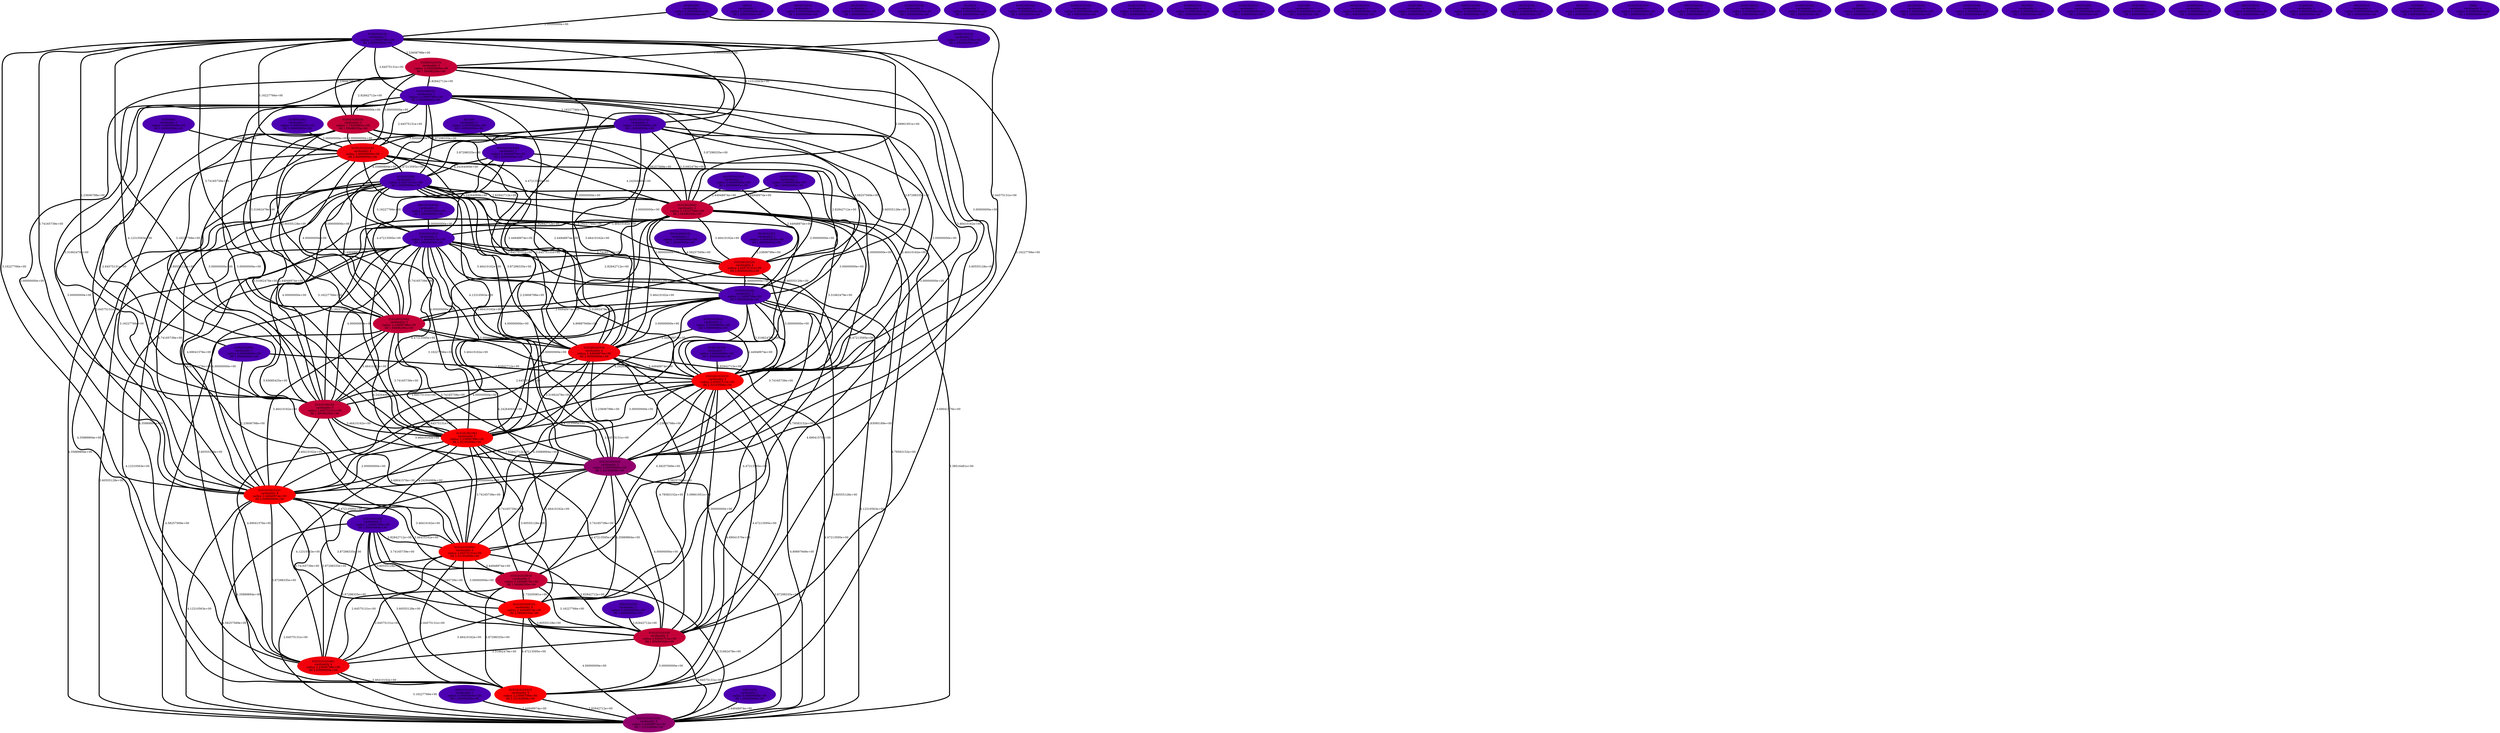graph lympho {
    edge[style=solid, penwidth="5", labeldistance="10"]
    010100100101 [label="010100100101\ncardinality 4\nradius 2.64575131e+00\nlfd 2.00000000e+00", color="#F2000C", style="filled"]
    010010100101 [label="010010100101\ncardinality 3\nradius 1.73205081e+00\nlfd 1.58496250e+00", color="#C50039", style="filled"]
    01010010001 [label="01010010001\ncardinality 3\nradius 3.16227766e+00\nlfd 1.58496250e+00", color="#C50039", style="filled"]
    00010 [label="00010\ncardinality 1\nradius 0.00000000e+00\nlfd 1.00000000e+00", color="#4D00B1", style="filled"]
    0010101010 [label="0010101010\ncardinality 1\nradius 0.00000000e+00\nlfd 1.00000000e+00", color="#4D00B1", style="filled"]
    01010010010 [label="01010010010\ncardinality 2\nradius 2.44948974e+00\nlfd 1.00000000e+00", color="#4D00B1", style="filled"]
    000101010101 [label="000101010101\ncardinality 2\nradius 1.41421356e+00\nlfd 1.00000000e+00", color="#4D00B1", style="filled"]
    010001001 [label="010001001\ncardinality 1\nradius 0.00000000e+00\nlfd 1.00000000e+00", color="#4D00B1", style="filled"]
    001010010 [label="001010010\ncardinality 1\nradius 0.00000000e+00\nlfd 1.00000000e+00", color="#4D00B1", style="filled"]
    01001010100 [label="01001010100\ncardinality 1\nradius 0.00000000e+00\nlfd 1.00000000e+00", color="#4D00B1", style="filled"]
    01001010010 [label="01001010010\ncardinality 1\nradius 0.00000000e+00\nlfd 1.00000000e+00", color="#4D00B1", style="filled"]
    0010010 [label="0010010\ncardinality 1\nradius 0.00000000e+00\nlfd 1.00000000e+00", color="#4D00B1", style="filled"]
    01001001001 [label="01001001001\ncardinality 1\nradius 0.00000000e+00\nlfd 1.00000000e+00", color="#4D00B1", style="filled"]
    010010101001 [label="010010101001\ncardinality 1\nradius 0.00000000e+00\nlfd 1.00000000e+00", color="#4D00B1", style="filled"]
    0100101000 [label="0100101000\ncardinality 1\nradius 0.00000000e+00\nlfd 1.00000000e+00", color="#4D00B1", style="filled"]
    01010100100 [label="01010100100\ncardinality 3\nradius 2.64575131e+00\nlfd 1.58496250e+00", color="#C50039", style="filled"]
    0100001010 [label="0100001010\ncardinality 1\nradius 0.00000000e+00\nlfd 1.00000000e+00", color="#4D00B1", style="filled"]
    01001001010 [label="01001001010\ncardinality 1\nradius 0.00000000e+00\nlfd 1.00000000e+00", color="#4D00B1", style="filled"]
    01010101000 [label="01010101000\ncardinality 2\nradius 2.23606798e+00\nlfd 1.00000000e+00", color="#4D00B1", style="filled"]
    0101010001 [label="0101010001\ncardinality 1\nradius 0.00000000e+00\nlfd 1.00000000e+00", color="#4D00B1", style="filled"]
    010100101001 [label="010100101001\ncardinality 3\nradius 2.23606798e+00\nlfd 1.58496250e+00", color="#C50039", style="filled"]
    0101000 [label="0101000\ncardinality 1\nradius 0.00000000e+00\nlfd 1.00000000e+00", color="#4D00B1", style="filled"]
    010001010101 [label="010001010101\ncardinality 3\nradius 2.00000000e+00\nlfd 1.58496250e+00", color="#C50039", style="filled"]
    01010101010101 [label="01010101010101\ncardinality 5\nradius 2.44948974e+00\nlfd 1.32192809e+00", color="#92006C", style="filled"]
    00101001010 [label="00101001010\ncardinality 1\nradius 0.00000000e+00\nlfd 1.00000000e+00", color="#4D00B1", style="filled"]
    01001010001 [label="01001010001\ncardinality 1\nradius 0.00000000e+00\nlfd 1.00000000e+00", color="#4D00B1", style="filled"]
    01001000 [label="01001000\ncardinality 1\nradius 0.00000000e+00\nlfd 1.00000000e+00", color="#4D00B1", style="filled"]
    00010101001 [label="00010101001\ncardinality 1\nradius 0.00000000e+00\nlfd 1.00000000e+00", color="#4D00B1", style="filled"]
    001010100 [label="001010100\ncardinality 1\nradius 0.00000000e+00\nlfd 1.00000000e+00", color="#4D00B1", style="filled"]
    0010100 [label="0010100\ncardinality 1\nradius 0.00000000e+00\nlfd 1.00000000e+00", color="#4D00B1", style="filled"]
    0100001001 [label="0100001001\ncardinality 1\nradius 0.00000000e+00\nlfd 1.00000000e+00", color="#4D00B1", style="filled"]
    010010101010 [label="010010101010\ncardinality 1\nradius 0.00000000e+00\nlfd 1.00000000e+00", color="#4D00B1", style="filled"]
    01000101010 [label="01000101010\ncardinality 2\nradius 1.41421356e+00\nlfd 1.00000000e+00", color="#4D00B1", style="filled"]
    010101010001 [label="010101010001\ncardinality 5\nradius 2.64575131e+00\nlfd 2.32192809e+00", color="#FC0002", style="filled"]
    00010100101 [label="00010100101\ncardinality 1\nradius 0.00000000e+00\nlfd 1.00000000e+00", color="#4D00B1", style="filled"]
    0001010100 [label="0001010100\ncardinality 1\nradius 0.00000000e+00\nlfd 1.00000000e+00", color="#4D00B1", style="filled"]
    010101010010 [label="010101010010\ncardinality 3\nradius 2.44948974e+00\nlfd 1.58496250e+00", color="#C50039", style="filled"]
    01001000101 [label="01001000101\ncardinality 2\nradius 2.23606798e+00\nlfd 1.00000000e+00", color="#4D00B1", style="filled"]
    01010010100 [label="01010010100\ncardinality 2\nradius 2.23606798e+00\nlfd 1.00000000e+00", color="#4D00B1", style="filled"]
    001000 [label="001000\ncardinality 1\nradius 0.00000000e+00\nlfd 1.00000000e+00", color="#4D00B1", style="filled"]
    0100100010 [label="0100100010\ncardinality 1\nradius 0.00000000e+00\nlfd 1.00000000e+00", color="#4D00B1", style="filled"]
    01000101001 [label="01000101001\ncardinality 1\nradius 0.00000000e+00\nlfd 1.00000000e+00", color="#4D00B1", style="filled"]
    0100101010101 [label="0100101010101\ncardinality 4\nradius 2.00000000e+00\nlfd 2.00000000e+00", color="#F2000C", style="filled"]
    00001 [label="00001\ncardinality 1\nradius 0.00000000e+00\nlfd 1.00000000e+00", color="#4D00B1", style="filled"]
    0010010101 [label="0010010101\ncardinality 1\nradius 0.00000000e+00\nlfd 1.00000000e+00", color="#4D00B1", style="filled"]
    0100010100 [label="0100010100\ncardinality 1\nradius 0.00000000e+00\nlfd 1.00000000e+00", color="#4D00B1", style="filled"]
    001010010101 [label="001010010101\ncardinality 2\nradius 2.00000000e+00\nlfd 1.00000000e+00", color="#4D00B1", style="filled"]
    0010001 [label="0010001\ncardinality 1\nradius 0.00000000e+00\nlfd 1.00000000e+00", color="#4D00B1", style="filled"]
    010101000 [label="010101000\ncardinality 1\nradius 0.00000000e+00\nlfd 1.00000000e+00", color="#4D00B1", style="filled"]
    010010010101 [label="010010010101\ncardinality 2\nradius 2.00000000e+00\nlfd 1.00000000e+00", color="#4D00B1", style="filled"]
    00010101010 [label="00010101010\ncardinality 1\nradius 0.00000000e+00\nlfd 1.00000000e+00", color="#4D00B1", style="filled"]
    001010101010 [label="001010101010\ncardinality 1\nradius 0.00000000e+00\nlfd 1.00000000e+00", color="#4D00B1", style="filled"]
    010100101010 [label="010100101010\ncardinality 4\nradius 2.44948974e+00\nlfd 2.00000000e+00", color="#F2000C", style="filled"]
    0010101010101 [label="0010101010101\ncardinality 2\nradius 2.44948974e+00\nlfd 1.00000000e+00", color="#4D00B1", style="filled"]
    0100100100 [label="0100100100\ncardinality 1\nradius 0.00000000e+00\nlfd 1.00000000e+00", color="#4D00B1", style="filled"]
    0101001000 [label="0101001000\ncardinality 2\nradius 2.64575131e+00\nlfd 1.00000000e+00", color="#4D00B1", style="filled"]
    0101010100101 [label="0101010100101\ncardinality 6\nradius 2.44948974e+00\nlfd 2.58496250e+00", color="#FE0000", style="filled"]
    0101010010101 [label="0101010010101\ncardinality 8\nradius 2.44948974e+00\nlfd 3.00000000e+00", color="#FE0000", style="filled"]
    00010100 [label="00010100\ncardinality 1\nradius 0.00000000e+00\nlfd 1.00000000e+00", color="#4D00B1", style="filled"]
    01010001 [label="01010001\ncardinality 1\nradius 0.00000000e+00\nlfd 1.00000000e+00", color="#4D00B1", style="filled"]
    010000100 [label="010000100\ncardinality 1\nradius 0.00000000e+00\nlfd 1.00000000e+00", color="#4D00B1", style="filled"]
    010101001010 [label="010101001010\ncardinality 5\nradius 2.00000000e+00\nlfd 1.32192809e+00", color="#92006C", style="filled"]
    01000001 [label="01000001\ncardinality 1\nradius 0.00000000e+00\nlfd 1.00000000e+00", color="#4D00B1", style="filled"]
    0101010101010 [label="0101010101010\ncardinality 5\nradius 2.23606798e+00\nlfd 2.32192809e+00", color="#FC0002", style="filled"]
    010101010100 [label="010101010100\ncardinality 3\nradius 2.82842712e+00\nlfd 1.58496250e+00", color="#C50039", style="filled"]
    0001010010 [label="0001010010\ncardinality 1\nradius 0.00000000e+00\nlfd 1.00000000e+00", color="#4D00B1", style="filled"]
    0101010101001 [label="0101010101001\ncardinality 4\nradius 2.23606798e+00\nlfd 2.00000000e+00", color="#F2000C", style="filled"]
    01000100 [label="01000100\ncardinality 1\nradius 0.00000000e+00\nlfd 1.00000000e+00", color="#4D00B1", style="filled"]
    0101001010101 [label="0101001010101\ncardinality 5\nradius 2.82842712e+00\nlfd 2.32192809e+00", color="#FC0002", style="filled"]
    001001010 [label="001001010\ncardinality 1\nradius 0.00000000e+00\nlfd 1.00000000e+00", color="#4D00B1", style="filled"]
    01000010101 [label="01000010101\ncardinality 2\nradius 2.23606798e+00\nlfd 1.00000000e+00", color="#4D00B1", style="filled"]
    0010101001 [label="0010101001\ncardinality 1\nradius 0.00000000e+00\nlfd 1.00000000e+00", color="#4D00B1", style="filled"]
    010101001001 [label="010101001001\ncardinality 5\nradius 2.23606798e+00\nlfd 2.32192809e+00", color="#FC0002", style="filled"]
    0100000 [label="0100000\ncardinality 1\nradius 0.00000000e+00\nlfd 1.00000000e+00", color="#4D00B1", style="filled"]
    0000 [label="0000\ncardinality 1\nradius 0.00000000e+00\nlfd 1.00000000e+00", color="#4D00B1", style="filled"]
    010010100101 -- 010101001010 [label="2.23606798e+00"]
    01001000101 -- 01010100100 [label="3.31662479e+00"]
    0100101010101 -- 010101001001 [label="3.16227766e+00"]
    0010101010101 -- 01010010001 [label="4.24264069e+00"]
    01001010010 -- 0101001010101 [label="2.44948974e+00"]
    01000001 -- 0100101010101 [label="1.73205081e+00"]
    0101010010101 -- 0101010100101 [label="3.87298335e+00"]
    010101010010 -- 010101010100 [label="3.16227766e+00"]
    010101010010 -- 0101010100101 [label="1.73205081e+00"]
    0101010010101 -- 01010101000 [label="4.47213595e+00"]
    01010100100 -- 0101010010101 [label="3.46410162e+00"]
    01010010001 -- 010100101001 [label="2.82842712e+00"]
    010100101010 -- 0101010010101 [label="2.64575131e+00"]
    010100101001 -- 0101010010101 [label="3.46410162e+00"]
    010001010101 -- 0101001010101 [label="3.46410162e+00"]
    01010101000 -- 010101010010 [label="3.74165739e+00"]
    01000010101 -- 01001010001 [label="2.23606798e+00"]
    0101010101001 -- 01010101010101 [label="3.16227766e+00"]
    01001000101 -- 0101010010101 [label="3.00000000e+00"]
    01010010010 -- 010101001001 [label="4.47213595e+00"]
    0100101010101 -- 010100101010 [label="2.64575131e+00"]
    0101010100101 -- 010101010100 [label="3.60555128e+00"]
    01001000101 -- 010010010101 [label="3.16227766e+00"]
    01010010001 -- 010101010100 [label="5.83095189e+00"]
    010101010001 -- 010101010100 [label="2.82842712e+00"]
    001010101010 -- 01010010001 [label="2.44948974e+00"]
    01010010100 -- 010101010001 [label="4.47213595e+00"]
    0101010100101 -- 0101010101001 [label="3.46410162e+00"]
    010101001010 -- 0101010101001 [label="3.87298335e+00"]
    01010010001 -- 010101001010 [label="4.47213595e+00"]
    001010101010 -- 010100100101 [label="2.44948974e+00"]
    0101001010101 -- 010101010010 [label="4.58257569e+00"]
    01001010010 -- 010100101010 [label="2.44948974e+00"]
    010001010101 -- 0100101010101 [label="3.00000000e+00"]
    010001010101 -- 010010100101 [label="2.82842712e+00"]
    01001000101 -- 010101001001 [label="3.00000000e+00"]
    010101001001 -- 0101010010101 [label="2.00000000e+00"]
    01001000101 -- 01010010001 [label="3.87298335e+00"]
    01010010001 -- 010100101010 [label="3.60555128e+00"]
    010010010101 -- 01010100100 [label="3.00000000e+00"]
    010101001001 -- 01010101000 [label="4.24264069e+00"]
    01010010001 -- 010101010001 [label="5.65685425e+00"]
    01001000101 -- 01010010010 [label="4.35889894e+00"]
    01000010101 -- 010101001010 [label="3.16227766e+00"]
    010101001010 -- 010101010100 [label="4.00000000e+00"]
    0100001001 -- 0100101010101 [label="2.00000000e+00"]
    01010010010 -- 01010101010101 [label="3.60555128e+00"]
    0100101010101 -- 010100101001 [label="4.00000000e+00"]
    01000010101 -- 01010100100 [label="3.74165739e+00"]
    0101001000 -- 010100101001 [label="2.44948974e+00"]
    0100101010101 -- 0101001000 [label="4.47213595e+00"]
    01000010101 -- 0100101010101 [label="3.16227766e+00"]
    0101001000 -- 010101001001 [label="4.00000000e+00"]
    01000010101 -- 010010100101 [label="2.23606798e+00"]
    0101010001 -- 01010010100 [label="2.00000000e+00"]
    0100101010101 -- 01010010001 [label="4.47213595e+00"]
    000101010101 -- 01010010010 [label="3.00000000e+00"]
    01010010010 -- 010100101010 [label="4.12310563e+00"]
    01010010010 -- 010101010001 [label="4.24264069e+00"]
    01010100100 -- 010101001010 [label="3.46410162e+00"]
    01001000101 -- 0101001010101 [label="2.00000000e+00"]
    010101010010 -- 0101010101010 [label="3.87298335e+00"]
    0101010010101 -- 010101010001 [label="3.46410162e+00"]
    01010010010 -- 0101010100101 [label="4.79583152e+00"]
    010001010101 -- 010100101010 [label="4.00000000e+00"]
    01010010100 -- 0101010010101 [label="4.00000000e+00"]
    0101010101010 -- 01010101010101 [label="2.82842712e+00"]
    0100101010101 -- 0101010010101 [label="3.16227766e+00"]
    010010010101 -- 01010010100 [label="3.60555128e+00"]
    010001010101 -- 010101001001 [label="2.64575131e+00"]
    001010010101 -- 010100100101 [label="4.58257569e+00"]
    01010010001 -- 0101001010101 [label="3.31662479e+00"]
    010100101010 -- 01010101010101 [label="4.47213595e+00"]
    01010010100 -- 01010101010101 [label="4.12310563e+00"]
    010010100101 -- 01010010001 [label="4.58257569e+00"]
    01010101000 -- 0101010101010 [label="3.60555128e+00"]
    01001010001 -- 0101010010101 [label="2.23606798e+00"]
    01010010010 -- 010100101001 [label="3.74165739e+00"]
    0101001000 -- 010101010001 [label="4.69041576e+00"]
    01010010010 -- 010101010100 [label="4.69041576e+00"]
    01000010101 -- 010001010101 [label="2.23606798e+00"]
    010010010101 -- 0101001000 [label="3.87298335e+00"]
    0101001010101 -- 010101001010 [label="2.23606798e+00"]
    01010010010 -- 01010100100 [label="4.00000000e+00"]
    010101001010 -- 01010101010101 [label="3.87298335e+00"]
    0010101010101 -- 010100101001 [label="4.47213595e+00"]
    0101001000 -- 01010010001 [label="2.82842712e+00"]
    01010101000 -- 01010101010101 [label="4.58257569e+00"]
    0101001000 -- 010101001010 [label="4.00000000e+00"]
    010001010101 -- 01010100100 [label="4.12310563e+00"]
    010100101010 -- 0101001010101 [label="2.44948974e+00"]
    01010010010 -- 010101001010 [label="3.46410162e+00"]
    010101001010 -- 010101010001 [label="3.46410162e+00"]
    01010010001 -- 01010010010 [label="3.46410162e+00"]
    01001010001 -- 0101001010101 [label="2.82842712e+00"]
    0101001000 -- 0101001010101 [label="3.60555128e+00"]
    01010010100 -- 010101010100 [label="4.47213595e+00"]
    0010101010101 -- 01010010010 [label="4.24264069e+00"]
    010101001010 -- 010101010010 [label="3.74165739e+00"]
    010100101010 -- 010101001010 [label="2.23606798e+00"]
    01000010101 -- 010100101010 [label="3.00000000e+00"]
    010101010100 -- 0101010101001 [label="3.31662479e+00"]
    01001000101 -- 010100101001 [label="3.31662479e+00"]
    0101001010101 -- 010101010001 [label="4.58257569e+00"]
    01010010100 -- 010101001010 [label="3.74165739e+00"]
    0101010010101 -- 0101010101010 [label="4.35889894e+00"]
    010010100101 -- 010101001001 [label="3.31662479e+00"]
    01001000101 -- 010010100101 [label="2.00000000e+00"]
    010001001 -- 0101001010101 [label="2.64575131e+00"]
    010101010100 -- 01010101010101 [label="2.64575131e+00"]
    010010100101 -- 0101001010101 [label="2.00000000e+00"]
    01010010001 -- 01010010100 [label="2.00000000e+00"]
    0101001000 -- 010101010100 [label="4.69041576e+00"]
    01010010010 -- 0101010101001 [label="3.60555128e+00"]
    010101010001 -- 01010101010101 [label="2.64575131e+00"]
    01001000101 -- 010101001010 [label="3.00000000e+00"]
    0100101010101 -- 01010100100 [label="2.44948974e+00"]
    001000 -- 0010101010101 [label="2.44948974e+00"]
    0101010010101 -- 010101010100 [label="3.74165739e+00"]
    0010101001 -- 010100100101 [label="2.23606798e+00"]
    0101001010101 -- 010101010100 [label="5.00000000e+00"]
    010100100101 -- 010100101001 [label="3.46410162e+00"]
    01000010101 -- 01001000101 [label="2.64575131e+00"]
    010001010101 -- 01001000101 [label="2.82842712e+00"]
    01010010100 -- 01010100100 [label="3.16227766e+00"]
    01010010001 -- 010101001001 [label="4.89897949e+00"]
    01010010001 -- 010100100101 [label="3.46410162e+00"]
    01010010010 -- 01010010100 [label="3.46410162e+00"]
    01010010010 -- 0101010101010 [label="4.12310563e+00"]
    01010100100 -- 010101001001 [label="3.46410162e+00"]
    010101010001 -- 010101010010 [label="2.44948974e+00"]
    01010010100 -- 0101001010101 [label="3.31662479e+00"]
    010101001001 -- 010101010100 [label="4.47213595e+00"]
    0101010001 -- 01010010001 [label="2.44948974e+00"]
    010100101001 -- 010101001001 [label="3.74165739e+00"]
    01000001 -- 01010100100 [label="2.64575131e+00"]
    01010010100 -- 010100101010 [label="3.00000000e+00"]
    0101001000 -- 0101010101001 [label="4.35889894e+00"]
    0101001000 -- 01010100100 [label="4.00000000e+00"]
    00010101010 -- 01010101010101 [label="2.44948974e+00"]
    0010101010101 -- 010100100101 [label="2.82842712e+00"]
    010010100101 -- 01010100100 [label="3.60555128e+00"]
    010101010010 -- 01010101010101 [label="3.31662479e+00"]
    0101001010101 -- 010101001001 [label="3.00000000e+00"]
    0101001000 -- 010100100101 [label="3.16227766e+00"]
    010100101010 -- 01010100100 [label="2.64575131e+00"]
    0100100100 -- 0101001010101 [label="2.82842712e+00"]
    01010010001 -- 0101010101010 [label="4.79583152e+00"]
    010001010101 -- 010101001010 [label="3.60555128e+00"]
    010100101010 -- 010101010001 [label="4.35889894e+00"]
    010101001010 -- 0101010010101 [label="2.00000000e+00"]
    0101010010101 -- 0101010101001 [label="3.87298335e+00"]
    0101010100101 -- 01010101010101 [label="4.00000000e+00"]
    0101010101001 -- 0101010101010 [label="3.46410162e+00"]
    010101001001 -- 0101010101001 [label="4.12310563e+00"]
    01001000101 -- 0101001000 [label="3.87298335e+00"]
    01010010100 -- 0101010101010 [label="3.60555128e+00"]
    010100101010 -- 010101001001 [label="3.31662479e+00"]
    0101010100101 -- 0101010101010 [label="4.47213595e+00"]
    010101001010 -- 0101010100101 [label="4.35889894e+00"]
    01001000101 -- 01010010100 [label="3.87298335e+00"]
    01000010101 -- 01010010001 [label="5.09901951e+00"]
    01010010010 -- 010100100101 [label="3.74165739e+00"]
    010001010101 -- 0101010010101 [label="3.00000000e+00"]
    010100101010 -- 010101010100 [label="4.79583152e+00"]
    0010101010101 -- 0101001000 [label="4.24264069e+00"]
    0101001010101 -- 0101010101010 [label="4.69041576e+00"]
    0101001000 -- 010100101010 [label="3.87298335e+00"]
    010100100101 -- 01010010100 [label="4.00000000e+00"]
    01010010100 -- 010101001001 [label="4.24264069e+00"]
    01000101010 -- 010001010101 [label="3.00000000e+00"]
    010010010101 -- 010100100101 [label="4.58257569e+00"]
    0101010010101 -- 01010101010101 [label="4.12310563e+00"]
    010010010101 -- 010100101001 [label="3.00000000e+00"]
    01000010101 -- 0101010010101 [label="3.16227766e+00"]
    01000010101 -- 010010010101 [label="4.12310563e+00"]
    0101001010101 -- 0101010010101 [label="2.64575131e+00"]
    010101010100 -- 0101010101010 [label="3.00000000e+00"]
    010100100101 -- 0101001010101 [label="5.00000000e+00"]
    0100101010101 -- 010101001010 [label="3.46410162e+00"]
    010100101001 -- 010101001010 [label="3.74165739e+00"]
    010010100101 -- 010100101001 [label="3.60555128e+00"]
    010101001001 -- 0101010100101 [label="3.60555128e+00"]
    010001001 -- 01000010101 [label="2.00000000e+00"]
    01010010010 -- 010101010010 [label="4.24264069e+00"]
    00010100 -- 01010101010101 [label="2.44948974e+00"]
    01000010101 -- 0101001010101 [label="3.00000000e+00"]
    010100101001 -- 01010100100 [label="3.46410162e+00"]
    010010010101 -- 0100101010101 [label="3.00000000e+00"]
    010101010001 -- 0101010101001 [label="2.64575131e+00"]
    0101001000 -- 01010101010101 [label="4.35889894e+00"]
    010101010010 -- 0101010101001 [label="2.64575131e+00"]
    0101001000 -- 01010010010 [label="3.16227766e+00"]
    010100101010 -- 0101010101010 [label="4.47213595e+00"]
    01001000101 -- 0100101010101 [label="2.64575131e+00"]
    01001000101 -- 010100101010 [label="2.82842712e+00"]
    010101001001 -- 010101010001 [label="3.74165739e+00"]
    01010010001 -- 01010101010101 [label="5.38516481e+00"]
    01010010010 -- 0101010010101 [label="4.00000000e+00"]
    010100101001 -- 0101001010101 [label="3.00000000e+00"]
    010010100101 -- 010100101010 [label="2.44948974e+00"]
    0101001010101 -- 01010100100 [label="2.64575131e+00"]
    0101010010101 -- 010101010010 [label="3.46410162e+00"]
    010010100101 -- 0100101010101 [label="3.00000000e+00"]
    010100101001 -- 01010101010101 [label="4.58257569e+00"]
    010101010001 -- 0101010100101 [label="3.00000000e+00"]
    0101001000 -- 0101010101010 [label="4.35889894e+00"]
    010101001001 -- 010101001010 [label="2.82842712e+00"]
    0101001000 -- 0101010010101 [label="3.74165739e+00"]
    0100101010101 -- 0101001010101 [label="3.00000000e+00"]
    01010101000 -- 0101010100101 [label="3.60555128e+00"]
    01010010010 -- 0101001010101 [label="3.31662479e+00"]
    0001010100 -- 010101010100 [label="2.82842712e+00"]
    01010010100 -- 010100101001 [label="2.44948974e+00"]
    010101001001 -- 010101010010 [label="3.74165739e+00"]
    010010010101 -- 0101001010101 [label="3.46410162e+00"]
    01010010001 -- 01010100100 [label="3.16227766e+00"]
    01010100100 -- 010101010001 [label="4.69041576e+00"]
    01010101000 -- 010101010001 [label="2.82842712e+00"]
    0101001010101 -- 01010101010101 [label="4.89897949e+00"]
    010101010001 -- 0101010101010 [label="2.64575131e+00"]
    01000010101 -- 010101001001 [label="3.16227766e+00"]
    010010100101 -- 0101010010101 [label="2.64575131e+00"]
    010100101001 -- 010100101010 [label="3.00000000e+00"]
    010010010101 -- 01010010001 [label="3.31662479e+00"]
    0101001000 -- 01010010100 [label="2.44948974e+00"]
    01000010101 -- 010100101001 [label="3.74165739e+00"]
    010010010101 -- 010100101010 [label="3.46410162e+00"]
    01010101000 -- 0101010101001 [label="3.87298335e+00"]
    0101001010101 -- 0101010101001 [label="4.69041576e+00"]
    0101001010101 -- 0101010100101 [label="5.09901951e+00"]
    01010010001 -- 0101010010101 [label="4.69041576e+00"]
    01010101000 -- 010101010100 [label="3.74165739e+00"]
}